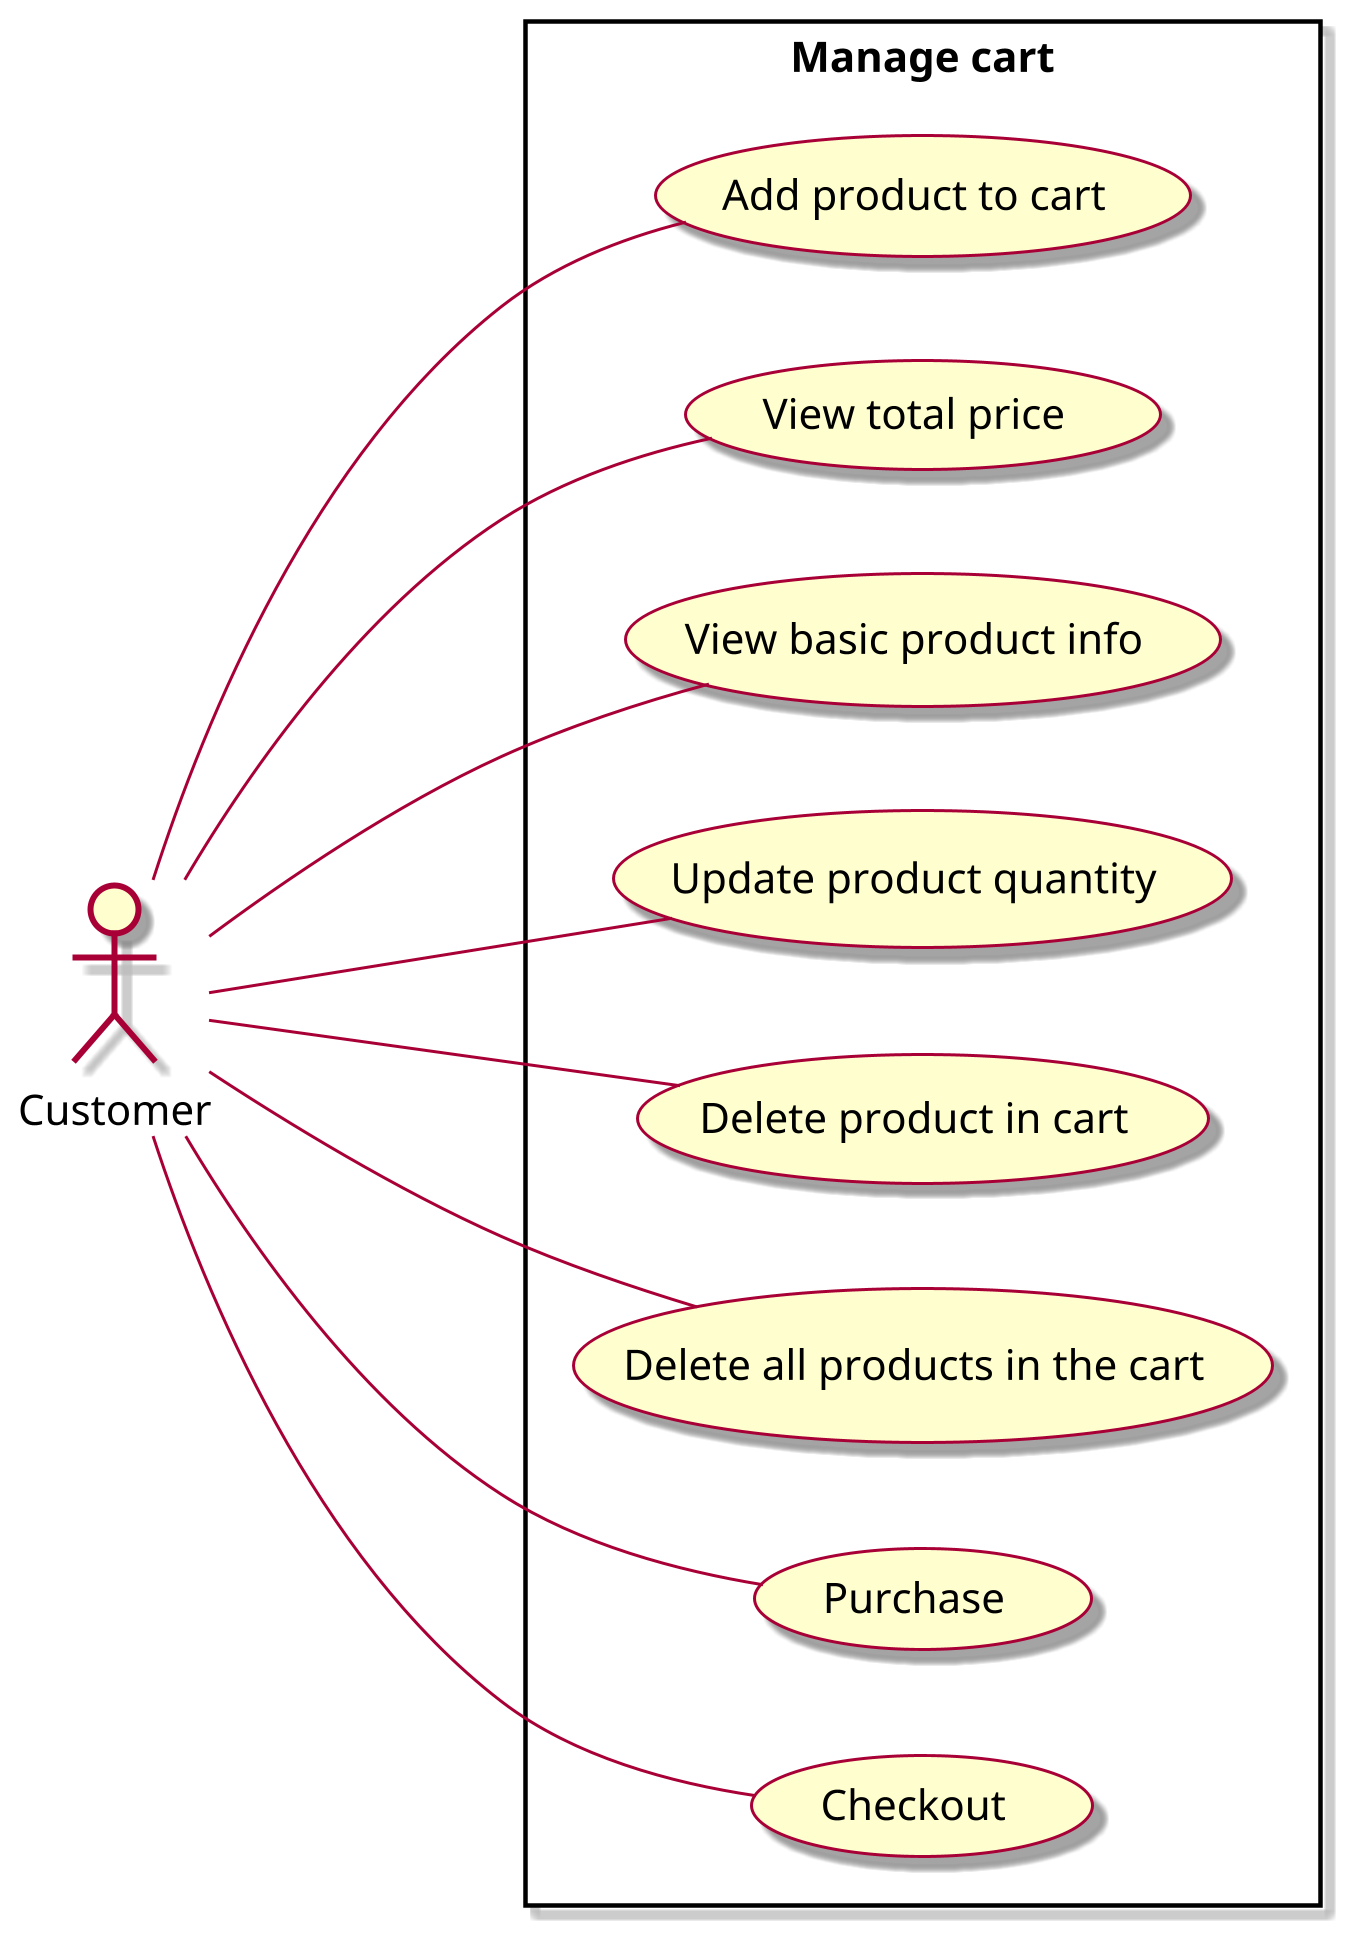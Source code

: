 @startuml ManageCart

left to right direction
scale 3
skin rose

actor Customer as customer

rectangle "Manage cart" {
    usecase (Add product to cart) as tspvgh
    usecase (View total price) as xtgt
    usecase (View basic product info) as xttcbcsp
    usecase (Update product quantity) as sslsp
    usecase (Delete product in cart) as xsptrgh
    usecase (Delete all products in the cart) as xttcsptrgh
    usecase (Purchase) as pc
    usecase (Checkout) as ckout
}

customer --- tspvgh
customer --- xtgt
customer --- xttcbcsp
customer --- sslsp
customer --- xsptrgh
customer --- xttcsptrgh
customer --- pc
customer --- ckout

@enduml